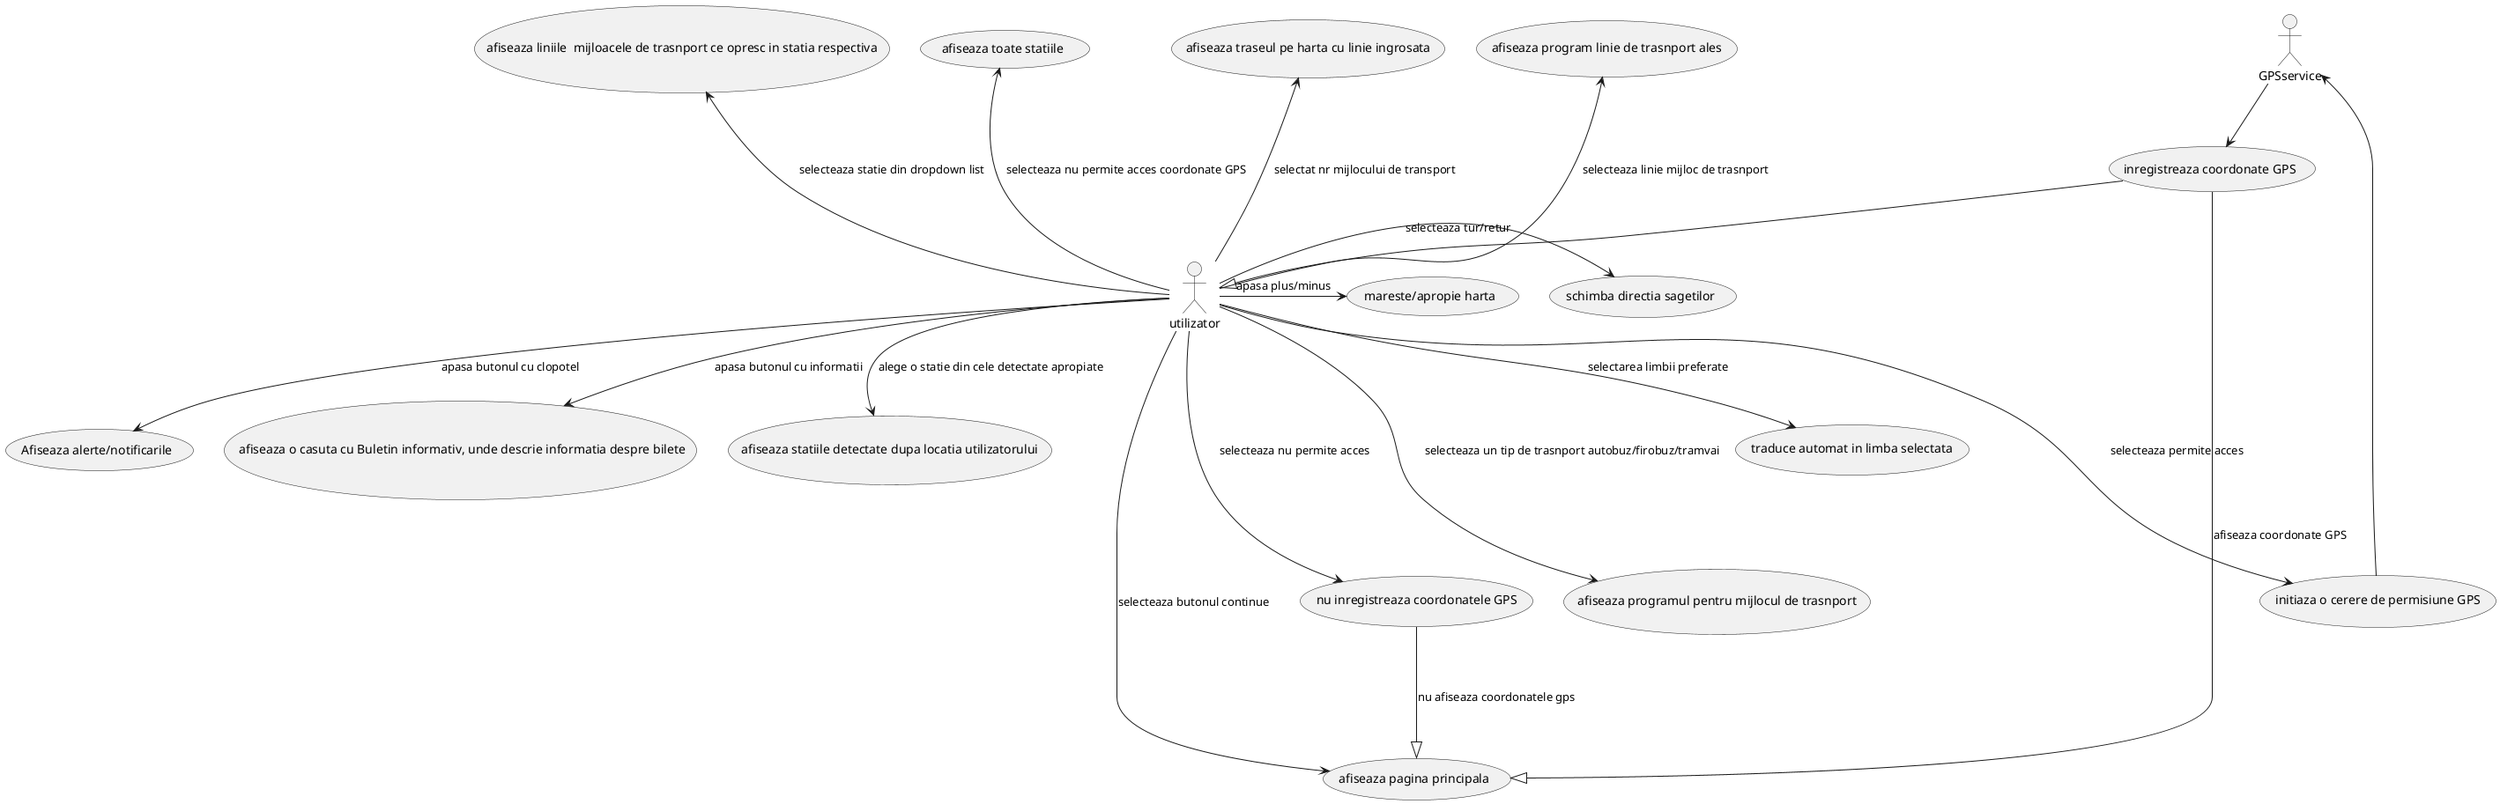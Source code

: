 @startuml
@startuml
'idea.partialRender
@startuml
actor utilizator
:utilizator:--->(initiaza o cerere de permisiune GPS):selecteaza permite acces
:utilizator:--->(nu inregistreaza coordonatele GPS):selecteaza nu permite acces
actor GPSservice
GPSservice<--(initiaza o cerere de permisiune GPS)
GPSservice--> (inregistreaza coordonate GPS)
(inregistreaza coordonate GPS)--|> utilizator
utilizator -->(traduce automat in limba selectata): selectarea limbii preferate
utilizator --> (afiseaza pagina principala): selecteaza butonul continue
(nu inregistreaza coordonatele GPS)---|>(afiseaza pagina principala):nu afiseaza coordonatele gps
(inregistreaza coordonate GPS)---|>(afiseaza pagina principala):afiseaza coordonate GPS
utilizator --> (Afiseaza alerte/notificarile) : apasa butonul cu clopotel
utilizator --> ( afiseaza o casuta cu Buletin informativ, unde descrie informatia despre bilete) : apasa butonul cu informatii
utilizator-->(afiseaza statiile detectate dupa locatia utilizatorului): alege o statie din cele detectate apropiate
:utilizator:-up-->( afiseaza toate statiile ):selecteaza nu permite acces coordonate GPS
:utilizator:-up-->(afiseaza liniile  mijloacele de trasnport ce opresc in statia respectiva):selecteaza statie din dropdown list
:utilizator:-up-->(afiseaza program linie de trasnport ales):selecteaza linie mijloc de trasnport
utilizator --->(afiseaza programul pentru mijlocul de trasnport):selecteaza un tip de trasnport autobuz/firobuz/tramvai

:utilizator:-up-->(afiseaza traseul pe harta cu linie ingrosata):selectat nr mijlocului de transport
:utilizator:-right-->(mareste/apropie harta):apasa plus/minus
:utilizator:-right--> (schimba directia sagetilor):selecteaza tur/retur







@enduml
